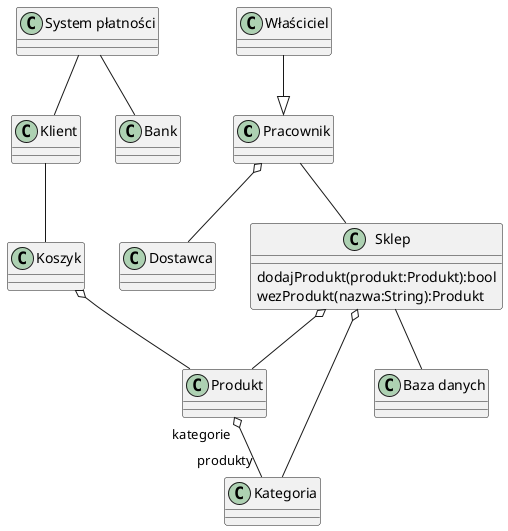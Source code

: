 @startuml
allowmixing 
'elementy class można zastąpic przez object

class Pracownik
class Właściciel
class Klient
class Dostawca

'sklep jest rozumiany jako magazyn, 
'lub pomieszczenie z produktami (na półkach)
class Sklep{
    'dodanie do stanu magazynowego
    dodajProdukt(produkt:Produkt):bool
    'zdjęcie ze stanu magazynu
    wezProdukt(nazwa:String):Produkt
}

class Koszyk
class Bank 
class "System płatności"
class Produkt{
    ' cena:float
    ' dodajKategorie():void
}
class Kategoria
class "Baza danych"

Właściciel --|> Pracownik
Pracownik o-- Dostawca
Klient -- Koszyk
Sklep o-- Produkt
Sklep o-- Kategoria
Produkt "kategorie" o-- "produkty" Kategoria
Pracownik -- Sklep
"System płatności"  -- Klient
"System płatności" -- Bank
Koszyk o-- Produkt
Sklep -- "Baza danych"

@enduml